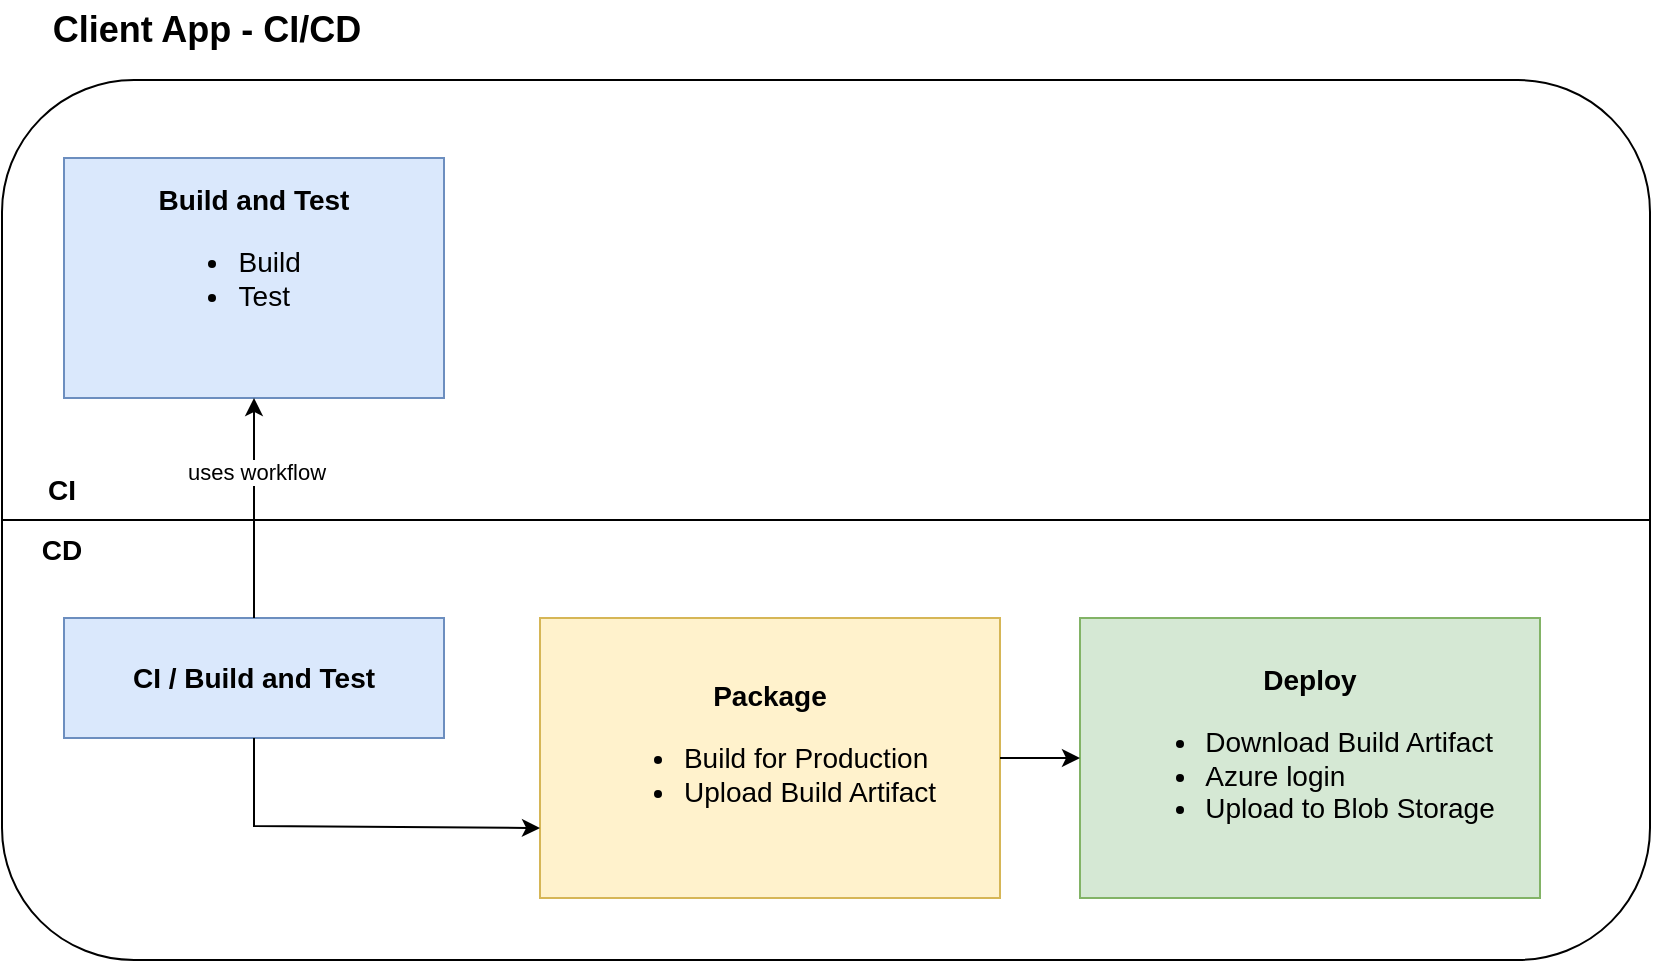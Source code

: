 <mxfile version="22.1.3" type="device">
  <diagram name="Page-1" id="Wie0-M_OVjGahc_1By-U">
    <mxGraphModel dx="1434" dy="750" grid="1" gridSize="10" guides="1" tooltips="1" connect="1" arrows="1" fold="1" page="1" pageScale="1" pageWidth="850" pageHeight="1100" math="0" shadow="0">
      <root>
        <mxCell id="0" />
        <mxCell id="1" parent="0" />
        <mxCell id="XRavb7x-YclvjkSsP-jG-1" value="" style="rounded=1;whiteSpace=wrap;html=1;" vertex="1" parent="1">
          <mxGeometry x="16" y="47" width="824" height="440" as="geometry" />
        </mxCell>
        <mxCell id="XRavb7x-YclvjkSsP-jG-2" value="Client App - CI/CD" style="text;html=1;align=center;verticalAlign=middle;whiteSpace=wrap;rounded=0;fontSize=18;fontStyle=1" vertex="1" parent="1">
          <mxGeometry x="16" y="7" width="205" height="30" as="geometry" />
        </mxCell>
        <mxCell id="XRavb7x-YclvjkSsP-jG-4" value="" style="endArrow=none;html=1;rounded=0;exitX=0;exitY=0.5;exitDx=0;exitDy=0;entryX=1;entryY=0.5;entryDx=0;entryDy=0;" edge="1" parent="1" source="XRavb7x-YclvjkSsP-jG-1" target="XRavb7x-YclvjkSsP-jG-1">
          <mxGeometry width="50" height="50" relative="1" as="geometry">
            <mxPoint x="321" y="377" as="sourcePoint" />
            <mxPoint x="371" y="327" as="targetPoint" />
          </mxGeometry>
        </mxCell>
        <mxCell id="XRavb7x-YclvjkSsP-jG-5" value="&lt;font style=&quot;font-size: 14px;&quot;&gt;&lt;b&gt;Build and Test&lt;/b&gt;&lt;br&gt;&lt;ul&gt;&lt;li style=&quot;text-align: left;&quot;&gt;&lt;font style=&quot;font-size: 14px;&quot;&gt;Build&lt;/font&gt;&lt;/li&gt;&lt;li style=&quot;text-align: left;&quot;&gt;&lt;font style=&quot;font-size: 14px;&quot;&gt;Test&lt;/font&gt;&lt;/li&gt;&lt;/ul&gt;&lt;br&gt;&lt;/font&gt;" style="rounded=0;whiteSpace=wrap;html=1;fillColor=#dae8fc;strokeColor=#6c8ebf;" vertex="1" parent="1">
          <mxGeometry x="47" y="86" width="190" height="120" as="geometry" />
        </mxCell>
        <mxCell id="XRavb7x-YclvjkSsP-jG-6" value="CI" style="text;html=1;strokeColor=none;fillColor=none;align=center;verticalAlign=middle;whiteSpace=wrap;rounded=0;fontStyle=1;fontSize=14;" vertex="1" parent="1">
          <mxGeometry x="16" y="237" width="60" height="30" as="geometry" />
        </mxCell>
        <mxCell id="XRavb7x-YclvjkSsP-jG-7" value="CD" style="text;html=1;strokeColor=none;fillColor=none;align=center;verticalAlign=middle;whiteSpace=wrap;rounded=0;fontSize=14;fontStyle=1" vertex="1" parent="1">
          <mxGeometry x="16" y="267" width="60" height="30" as="geometry" />
        </mxCell>
        <mxCell id="XRavb7x-YclvjkSsP-jG-8" value="&lt;b&gt;&lt;font style=&quot;font-size: 14px;&quot;&gt;CI / Build and Test&lt;/font&gt;&lt;/b&gt;" style="rounded=0;whiteSpace=wrap;html=1;fillColor=#dae8fc;strokeColor=#6c8ebf;" vertex="1" parent="1">
          <mxGeometry x="47" y="316" width="190" height="60" as="geometry" />
        </mxCell>
        <mxCell id="XRavb7x-YclvjkSsP-jG-9" value="" style="endArrow=classic;html=1;rounded=0;entryX=0.5;entryY=1;entryDx=0;entryDy=0;exitX=0.5;exitY=0;exitDx=0;exitDy=0;" edge="1" parent="1" source="XRavb7x-YclvjkSsP-jG-8" target="XRavb7x-YclvjkSsP-jG-5">
          <mxGeometry width="50" height="50" relative="1" as="geometry">
            <mxPoint x="287" y="376" as="sourcePoint" />
            <mxPoint x="337" y="326" as="targetPoint" />
          </mxGeometry>
        </mxCell>
        <mxCell id="XRavb7x-YclvjkSsP-jG-13" value="uses workflow" style="edgeLabel;html=1;align=center;verticalAlign=middle;resizable=0;points=[];" vertex="1" connectable="0" parent="XRavb7x-YclvjkSsP-jG-9">
          <mxGeometry x="0.323" y="-1" relative="1" as="geometry">
            <mxPoint as="offset" />
          </mxGeometry>
        </mxCell>
        <mxCell id="XRavb7x-YclvjkSsP-jG-10" value="&lt;font style=&quot;font-size: 14px;&quot;&gt;&lt;b&gt;Package&lt;/b&gt;&lt;br&gt;&lt;ul style=&quot;&quot;&gt;&lt;li style=&quot;text-align: left;&quot;&gt;Build for Production&lt;/li&gt;&lt;li style=&quot;text-align: left;&quot;&gt;Upload Build Artifact&lt;/li&gt;&lt;/ul&gt;&lt;/font&gt;" style="rounded=0;whiteSpace=wrap;html=1;fillColor=#fff2cc;strokeColor=#d6b656;align=center;" vertex="1" parent="1">
          <mxGeometry x="285" y="316" width="230" height="140" as="geometry" />
        </mxCell>
        <mxCell id="XRavb7x-YclvjkSsP-jG-11" value="&lt;font style=&quot;font-size: 14px;&quot;&gt;&lt;b&gt;Deploy&lt;/b&gt;&lt;br&gt;&lt;ul style=&quot;&quot;&gt;&lt;li style=&quot;text-align: left;&quot;&gt;&lt;font style=&quot;font-size: 14px;&quot;&gt;Download Build Artifact&lt;br&gt;&lt;/font&gt;&lt;/li&gt;&lt;li style=&quot;text-align: left;&quot;&gt;&lt;font style=&quot;font-size: 14px;&quot;&gt;Azure login&lt;/font&gt;&lt;/li&gt;&lt;li style=&quot;text-align: left;&quot;&gt;&lt;font style=&quot;font-size: 14px;&quot;&gt;Upload to Blob Storage&lt;/font&gt;&lt;/li&gt;&lt;/ul&gt;&lt;/font&gt;" style="rounded=0;whiteSpace=wrap;html=1;fillColor=#d5e8d4;strokeColor=#82b366;" vertex="1" parent="1">
          <mxGeometry x="555" y="316" width="230" height="140" as="geometry" />
        </mxCell>
        <mxCell id="XRavb7x-YclvjkSsP-jG-16" value="" style="endArrow=classic;html=1;rounded=0;exitX=0.5;exitY=1;exitDx=0;exitDy=0;entryX=0;entryY=0.75;entryDx=0;entryDy=0;" edge="1" parent="1" source="XRavb7x-YclvjkSsP-jG-8" target="XRavb7x-YclvjkSsP-jG-10">
          <mxGeometry width="50" height="50" relative="1" as="geometry">
            <mxPoint x="400" y="380" as="sourcePoint" />
            <mxPoint x="450" y="330" as="targetPoint" />
            <Array as="points">
              <mxPoint x="142" y="420" />
            </Array>
          </mxGeometry>
        </mxCell>
        <mxCell id="XRavb7x-YclvjkSsP-jG-17" value="" style="endArrow=classic;html=1;rounded=0;exitX=1;exitY=0.5;exitDx=0;exitDy=0;entryX=0;entryY=0.5;entryDx=0;entryDy=0;" edge="1" parent="1" source="XRavb7x-YclvjkSsP-jG-10" target="XRavb7x-YclvjkSsP-jG-11">
          <mxGeometry width="50" height="50" relative="1" as="geometry">
            <mxPoint x="400" y="380" as="sourcePoint" />
            <mxPoint x="450" y="330" as="targetPoint" />
          </mxGeometry>
        </mxCell>
      </root>
    </mxGraphModel>
  </diagram>
</mxfile>
